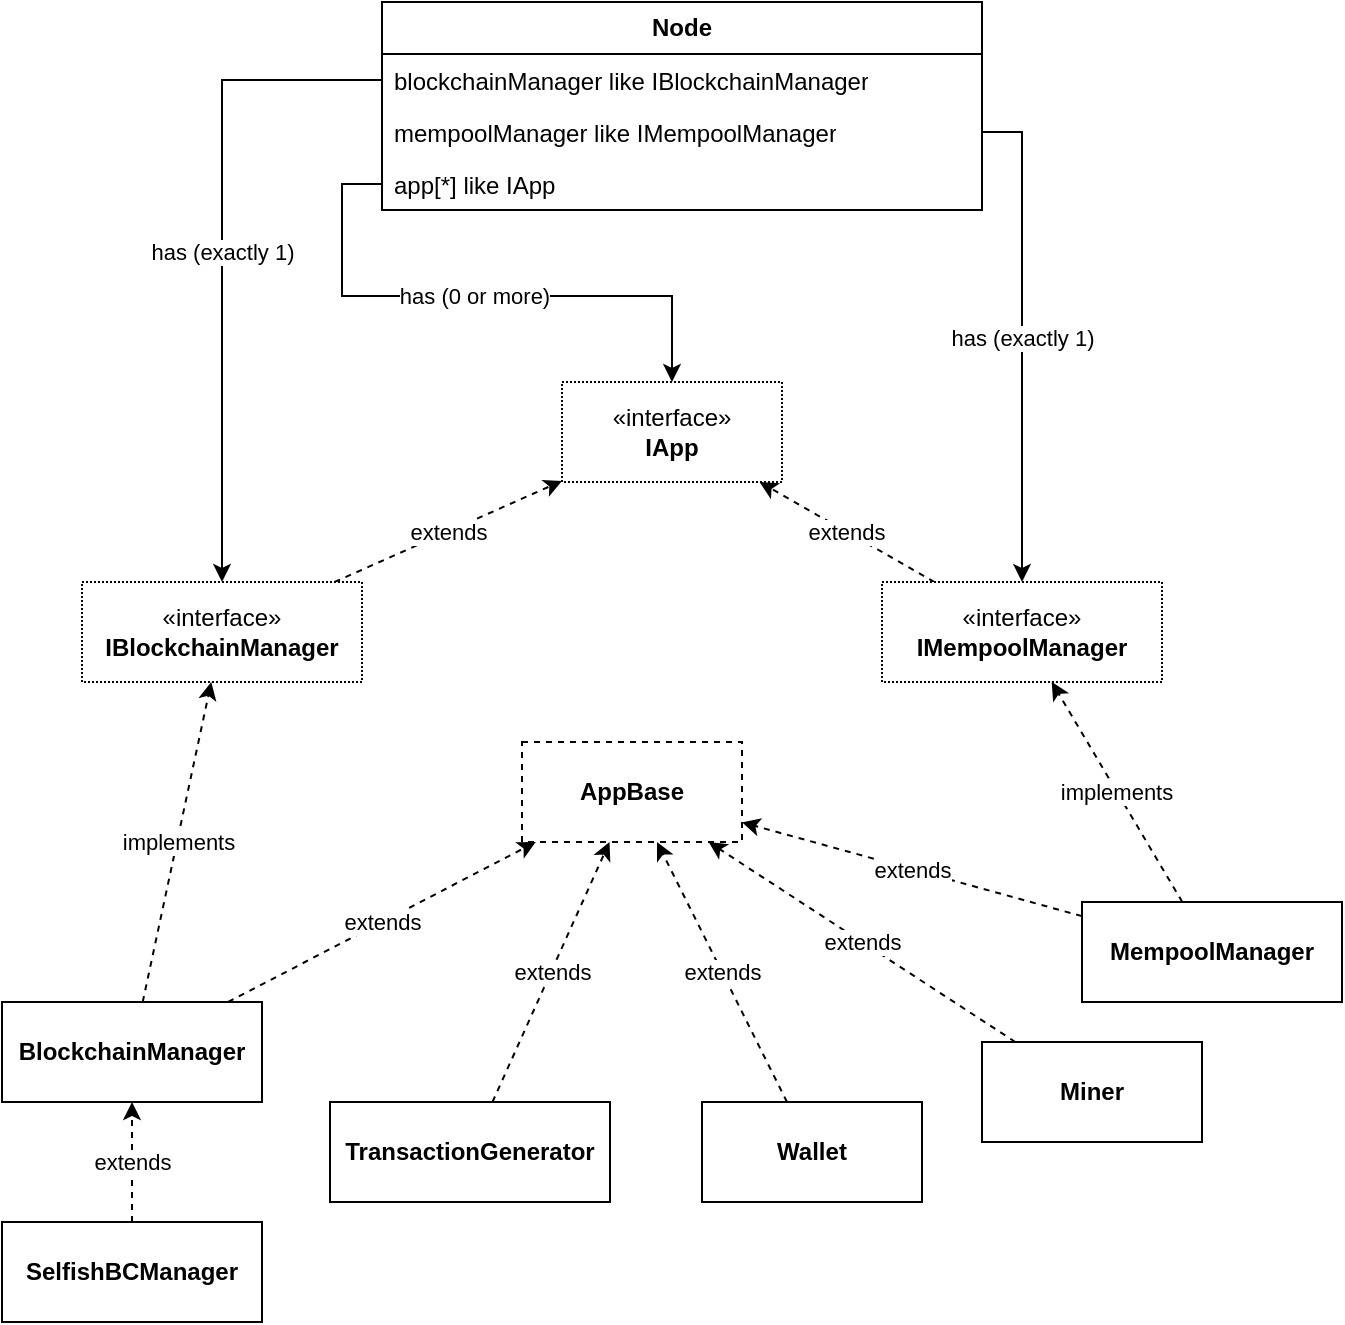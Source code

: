<mxfile version="21.6.8" type="device" pages="2">
  <diagram id="C5RBs43oDa-KdzZeNtuy" name="Node apps">
    <mxGraphModel dx="2052" dy="1215" grid="1" gridSize="10" guides="1" tooltips="1" connect="1" arrows="1" fold="1" page="1" pageScale="1" pageWidth="827" pageHeight="1169" math="0" shadow="0">
      <root>
        <mxCell id="WIyWlLk6GJQsqaUBKTNV-0" />
        <mxCell id="WIyWlLk6GJQsqaUBKTNV-1" parent="WIyWlLk6GJQsqaUBKTNV-0" />
        <mxCell id="2R-ukj7hNH1I_BU7ZO_Z-1" value="«interface»&lt;br&gt;&lt;b&gt;IApp&lt;/b&gt;" style="html=1;whiteSpace=wrap;dashed=1;dashPattern=1 1;" vertex="1" parent="WIyWlLk6GJQsqaUBKTNV-1">
          <mxGeometry x="340" y="360" width="110" height="50" as="geometry" />
        </mxCell>
        <mxCell id="2R-ukj7hNH1I_BU7ZO_Z-2" value="AppBase" style="html=1;whiteSpace=wrap;fontStyle=1;dashed=1;" vertex="1" parent="WIyWlLk6GJQsqaUBKTNV-1">
          <mxGeometry x="320" y="540" width="110" height="50" as="geometry" />
        </mxCell>
        <mxCell id="2R-ukj7hNH1I_BU7ZO_Z-11" value="implements" style="rounded=0;orthogonalLoop=1;jettySize=auto;html=1;dashed=1;" edge="1" parent="WIyWlLk6GJQsqaUBKTNV-1" source="2R-ukj7hNH1I_BU7ZO_Z-3" target="2R-ukj7hNH1I_BU7ZO_Z-8">
          <mxGeometry relative="1" as="geometry" />
        </mxCell>
        <mxCell id="2R-ukj7hNH1I_BU7ZO_Z-14" value="extends" style="rounded=0;orthogonalLoop=1;jettySize=auto;html=1;dashed=1;" edge="1" parent="WIyWlLk6GJQsqaUBKTNV-1" source="2R-ukj7hNH1I_BU7ZO_Z-3" target="2R-ukj7hNH1I_BU7ZO_Z-2">
          <mxGeometry relative="1" as="geometry" />
        </mxCell>
        <mxCell id="2R-ukj7hNH1I_BU7ZO_Z-3" value="BlockchainManager" style="html=1;whiteSpace=wrap;fontStyle=1" vertex="1" parent="WIyWlLk6GJQsqaUBKTNV-1">
          <mxGeometry x="60" y="670" width="130" height="50" as="geometry" />
        </mxCell>
        <mxCell id="2R-ukj7hNH1I_BU7ZO_Z-17" value="implements" style="rounded=0;orthogonalLoop=1;jettySize=auto;html=1;dashed=1;" edge="1" parent="WIyWlLk6GJQsqaUBKTNV-1" source="2R-ukj7hNH1I_BU7ZO_Z-4" target="2R-ukj7hNH1I_BU7ZO_Z-9">
          <mxGeometry relative="1" as="geometry" />
        </mxCell>
        <mxCell id="2R-ukj7hNH1I_BU7ZO_Z-18" value="extends" style="rounded=0;orthogonalLoop=1;jettySize=auto;html=1;dashed=1;" edge="1" parent="WIyWlLk6GJQsqaUBKTNV-1" source="2R-ukj7hNH1I_BU7ZO_Z-4" target="2R-ukj7hNH1I_BU7ZO_Z-2">
          <mxGeometry relative="1" as="geometry" />
        </mxCell>
        <mxCell id="2R-ukj7hNH1I_BU7ZO_Z-4" value="MempoolManager" style="html=1;whiteSpace=wrap;fontStyle=1" vertex="1" parent="WIyWlLk6GJQsqaUBKTNV-1">
          <mxGeometry x="600" y="620" width="130" height="50" as="geometry" />
        </mxCell>
        <mxCell id="2R-ukj7hNH1I_BU7ZO_Z-19" value="extends" style="rounded=0;orthogonalLoop=1;jettySize=auto;html=1;dashed=1;" edge="1" parent="WIyWlLk6GJQsqaUBKTNV-1" source="2R-ukj7hNH1I_BU7ZO_Z-5" target="2R-ukj7hNH1I_BU7ZO_Z-2">
          <mxGeometry relative="1" as="geometry" />
        </mxCell>
        <mxCell id="2R-ukj7hNH1I_BU7ZO_Z-5" value="Miner" style="html=1;whiteSpace=wrap;fontStyle=1" vertex="1" parent="WIyWlLk6GJQsqaUBKTNV-1">
          <mxGeometry x="550" y="690" width="110" height="50" as="geometry" />
        </mxCell>
        <mxCell id="2R-ukj7hNH1I_BU7ZO_Z-21" value="extends" style="rounded=0;orthogonalLoop=1;jettySize=auto;html=1;dashed=1;" edge="1" parent="WIyWlLk6GJQsqaUBKTNV-1" source="2R-ukj7hNH1I_BU7ZO_Z-6" target="2R-ukj7hNH1I_BU7ZO_Z-2">
          <mxGeometry relative="1" as="geometry" />
        </mxCell>
        <mxCell id="2R-ukj7hNH1I_BU7ZO_Z-6" value="TransactionGenerator" style="html=1;whiteSpace=wrap;fontStyle=1" vertex="1" parent="WIyWlLk6GJQsqaUBKTNV-1">
          <mxGeometry x="224" y="720" width="140" height="50" as="geometry" />
        </mxCell>
        <mxCell id="2R-ukj7hNH1I_BU7ZO_Z-20" value="extends" style="rounded=0;orthogonalLoop=1;jettySize=auto;html=1;dashed=1;" edge="1" parent="WIyWlLk6GJQsqaUBKTNV-1" source="2R-ukj7hNH1I_BU7ZO_Z-7" target="2R-ukj7hNH1I_BU7ZO_Z-2">
          <mxGeometry relative="1" as="geometry" />
        </mxCell>
        <mxCell id="2R-ukj7hNH1I_BU7ZO_Z-7" value="Wallet" style="html=1;whiteSpace=wrap;fontStyle=1" vertex="1" parent="WIyWlLk6GJQsqaUBKTNV-1">
          <mxGeometry x="410" y="720" width="110" height="50" as="geometry" />
        </mxCell>
        <mxCell id="2R-ukj7hNH1I_BU7ZO_Z-12" value="extends" style="rounded=0;orthogonalLoop=1;jettySize=auto;html=1;dashed=1;" edge="1" parent="WIyWlLk6GJQsqaUBKTNV-1" source="2R-ukj7hNH1I_BU7ZO_Z-8" target="2R-ukj7hNH1I_BU7ZO_Z-1">
          <mxGeometry relative="1" as="geometry" />
        </mxCell>
        <mxCell id="2R-ukj7hNH1I_BU7ZO_Z-8" value="«interface»&lt;br&gt;&lt;b&gt;IBlockchainManager&lt;/b&gt;" style="html=1;whiteSpace=wrap;dashed=1;dashPattern=1 1;" vertex="1" parent="WIyWlLk6GJQsqaUBKTNV-1">
          <mxGeometry x="100" y="460" width="140" height="50" as="geometry" />
        </mxCell>
        <mxCell id="2R-ukj7hNH1I_BU7ZO_Z-13" value="extends" style="rounded=0;orthogonalLoop=1;jettySize=auto;html=1;dashed=1;" edge="1" parent="WIyWlLk6GJQsqaUBKTNV-1" source="2R-ukj7hNH1I_BU7ZO_Z-9" target="2R-ukj7hNH1I_BU7ZO_Z-1">
          <mxGeometry relative="1" as="geometry" />
        </mxCell>
        <mxCell id="2R-ukj7hNH1I_BU7ZO_Z-9" value="«interface»&lt;br&gt;&lt;b&gt;IMempoolManager&lt;/b&gt;" style="html=1;whiteSpace=wrap;dashed=1;dashPattern=1 1;" vertex="1" parent="WIyWlLk6GJQsqaUBKTNV-1">
          <mxGeometry x="500" y="460" width="140" height="50" as="geometry" />
        </mxCell>
        <mxCell id="2R-ukj7hNH1I_BU7ZO_Z-22" value="Node" style="swimlane;fontStyle=1;childLayout=stackLayout;horizontal=1;startSize=26;fillColor=none;horizontalStack=0;resizeParent=1;resizeParentMax=0;resizeLast=0;collapsible=1;marginBottom=0;whiteSpace=wrap;html=1;" vertex="1" parent="WIyWlLk6GJQsqaUBKTNV-1">
          <mxGeometry x="250" y="170" width="300" height="104" as="geometry" />
        </mxCell>
        <mxCell id="2R-ukj7hNH1I_BU7ZO_Z-23" value="blockchainManager like IBlockchainManager" style="text;strokeColor=none;fillColor=none;align=left;verticalAlign=top;spacingLeft=4;spacingRight=4;overflow=hidden;rotatable=0;points=[[0,0.5],[1,0.5]];portConstraint=eastwest;whiteSpace=wrap;html=1;" vertex="1" parent="2R-ukj7hNH1I_BU7ZO_Z-22">
          <mxGeometry y="26" width="300" height="26" as="geometry" />
        </mxCell>
        <mxCell id="2R-ukj7hNH1I_BU7ZO_Z-24" value="mempoolManager like IMempoolManager" style="text;strokeColor=none;fillColor=none;align=left;verticalAlign=top;spacingLeft=4;spacingRight=4;overflow=hidden;rotatable=0;points=[[0,0.5],[1,0.5]];portConstraint=eastwest;whiteSpace=wrap;html=1;" vertex="1" parent="2R-ukj7hNH1I_BU7ZO_Z-22">
          <mxGeometry y="52" width="300" height="26" as="geometry" />
        </mxCell>
        <mxCell id="2R-ukj7hNH1I_BU7ZO_Z-25" value="app[*] like IApp" style="text;strokeColor=none;fillColor=none;align=left;verticalAlign=top;spacingLeft=4;spacingRight=4;overflow=hidden;rotatable=0;points=[[0,0.5],[1,0.5]];portConstraint=eastwest;whiteSpace=wrap;html=1;" vertex="1" parent="2R-ukj7hNH1I_BU7ZO_Z-22">
          <mxGeometry y="78" width="300" height="26" as="geometry" />
        </mxCell>
        <mxCell id="2R-ukj7hNH1I_BU7ZO_Z-26" value="has (exactly 1)" style="edgeStyle=orthogonalEdgeStyle;rounded=0;orthogonalLoop=1;jettySize=auto;html=1;" edge="1" parent="WIyWlLk6GJQsqaUBKTNV-1" source="2R-ukj7hNH1I_BU7ZO_Z-23" target="2R-ukj7hNH1I_BU7ZO_Z-8">
          <mxGeometry relative="1" as="geometry" />
        </mxCell>
        <mxCell id="2R-ukj7hNH1I_BU7ZO_Z-27" value="has (exactly 1)" style="edgeStyle=orthogonalEdgeStyle;rounded=0;orthogonalLoop=1;jettySize=auto;html=1;" edge="1" parent="WIyWlLk6GJQsqaUBKTNV-1" source="2R-ukj7hNH1I_BU7ZO_Z-24" target="2R-ukj7hNH1I_BU7ZO_Z-9">
          <mxGeometry relative="1" as="geometry" />
        </mxCell>
        <mxCell id="2R-ukj7hNH1I_BU7ZO_Z-28" value="has (0 or more)" style="edgeStyle=orthogonalEdgeStyle;rounded=0;orthogonalLoop=1;jettySize=auto;html=1;" edge="1" parent="WIyWlLk6GJQsqaUBKTNV-1" source="2R-ukj7hNH1I_BU7ZO_Z-25" target="2R-ukj7hNH1I_BU7ZO_Z-1">
          <mxGeometry relative="1" as="geometry" />
        </mxCell>
        <mxCell id="2R-ukj7hNH1I_BU7ZO_Z-30" value="extends" style="edgeStyle=orthogonalEdgeStyle;rounded=0;orthogonalLoop=1;jettySize=auto;html=1;dashed=1;" edge="1" parent="WIyWlLk6GJQsqaUBKTNV-1" source="2R-ukj7hNH1I_BU7ZO_Z-29" target="2R-ukj7hNH1I_BU7ZO_Z-3">
          <mxGeometry relative="1" as="geometry" />
        </mxCell>
        <mxCell id="2R-ukj7hNH1I_BU7ZO_Z-29" value="SelfishBCManager" style="html=1;whiteSpace=wrap;fontStyle=1" vertex="1" parent="WIyWlLk6GJQsqaUBKTNV-1">
          <mxGeometry x="60" y="780" width="130" height="50" as="geometry" />
        </mxCell>
      </root>
    </mxGraphModel>
  </diagram>
  <diagram id="8CU1U8KaEbOilfijTCp0" name="Node internals">
    <mxGraphModel dx="2052" dy="1215" grid="1" gridSize="10" guides="1" tooltips="1" connect="1" arrows="1" fold="1" page="1" pageScale="1" pageWidth="3300" pageHeight="4681" math="0" shadow="0">
      <root>
        <mxCell id="0" />
        <mxCell id="1" parent="0" />
        <mxCell id="IcqzFObURZ7yxnWxrGt8-1" value="Node" style="whiteSpace=wrap;html=1;verticalAlign=top;fontStyle=1;fontSize=18;fillStyle=auto;glass=0;gradientColor=none;gradientDirection=radial;fillColor=none;" vertex="1" parent="1">
          <mxGeometry x="630" y="260" width="700" height="570" as="geometry" />
        </mxCell>
        <mxCell id="2kUWEjka7psfQss-2A2M-5" value="add/remove txs on new blocks" style="rounded=0;orthogonalLoop=1;jettySize=auto;html=1;" edge="1" parent="1" source="IcqzFObURZ7yxnWxrGt8-3" target="IcqzFObURZ7yxnWxrGt8-4">
          <mxGeometry relative="1" as="geometry" />
        </mxCell>
        <mxCell id="IcqzFObURZ7yxnWxrGt8-3" value="BlockchainManager" style="rounded=1;whiteSpace=wrap;html=1;strokeColor=#F00000;" vertex="1" parent="1">
          <mxGeometry x="1180" y="740" width="120" height="60" as="geometry" />
        </mxCell>
        <mxCell id="2kUWEjka7psfQss-2A2M-7" value="add/remove/confirm UTXOs" style="rounded=0;orthogonalLoop=1;jettySize=auto;html=1;" edge="1" parent="1" source="IcqzFObURZ7yxnWxrGt8-4" target="IcqzFObURZ7yxnWxrGt8-6">
          <mxGeometry relative="1" as="geometry" />
        </mxCell>
        <mxCell id="2kUWEjka7psfQss-2A2M-12" value="get reference to other nodes" style="rounded=0;orthogonalLoop=1;jettySize=auto;html=1;" edge="1" parent="1" source="IcqzFObURZ7yxnWxrGt8-4" target="2kUWEjka7psfQss-2A2M-3">
          <mxGeometry relative="1" as="geometry" />
        </mxCell>
        <mxCell id="IcqzFObURZ7yxnWxrGt8-4" value="MempoolManager" style="rounded=1;whiteSpace=wrap;html=1;strokeColor=#F00000;" vertex="1" parent="1">
          <mxGeometry x="1155" y="280" width="120" height="60" as="geometry" />
        </mxCell>
        <mxCell id="2kUWEjka7psfQss-2A2M-6" value="add new tx" style="rounded=0;orthogonalLoop=1;jettySize=auto;html=1;" edge="1" parent="1" source="IcqzFObURZ7yxnWxrGt8-5" target="IcqzFObURZ7yxnWxrGt8-4">
          <mxGeometry relative="1" as="geometry" />
        </mxCell>
        <mxCell id="2kUWEjka7psfQss-2A2M-8" value="get UTXOs&lt;br&gt;get balance" style="rounded=0;orthogonalLoop=1;jettySize=auto;html=1;" edge="1" parent="1" source="IcqzFObURZ7yxnWxrGt8-5" target="IcqzFObURZ7yxnWxrGt8-6">
          <mxGeometry relative="1" as="geometry" />
        </mxCell>
        <mxCell id="2kUWEjka7psfQss-2A2M-14" value="get random wallet&#39;s address" style="rounded=0;orthogonalLoop=1;jettySize=auto;html=1;" edge="1" parent="1" source="IcqzFObURZ7yxnWxrGt8-5" target="2kUWEjka7psfQss-2A2M-1">
          <mxGeometry relative="1" as="geometry" />
        </mxCell>
        <mxCell id="IcqzFObURZ7yxnWxrGt8-5" value="TransactionGenerator" style="rounded=1;whiteSpace=wrap;html=1;strokeColor=#0000F0;" vertex="1" parent="1">
          <mxGeometry x="700" y="360" width="130" height="60" as="geometry" />
        </mxCell>
        <mxCell id="IcqzFObURZ7yxnWxrGt8-6" value="Wallet" style="rounded=1;whiteSpace=wrap;html=1;strokeColor=#0000F0;" vertex="1" parent="1">
          <mxGeometry x="870" y="480" width="120" height="60" as="geometry" />
        </mxCell>
        <mxCell id="2kUWEjka7psfQss-2A2M-9" value="add block&lt;br&gt;get next block difficulty" style="rounded=0;orthogonalLoop=1;jettySize=auto;html=1;" edge="1" parent="1" source="IcqzFObURZ7yxnWxrGt8-7" target="IcqzFObURZ7yxnWxrGt8-3">
          <mxGeometry relative="1" as="geometry" />
        </mxCell>
        <mxCell id="2kUWEjka7psfQss-2A2M-10" value="get most profitable txs&lt;br&gt;add coinbase tx" style="rounded=0;orthogonalLoop=1;jettySize=auto;html=1;" edge="1" parent="1" source="IcqzFObURZ7yxnWxrGt8-7" target="IcqzFObURZ7yxnWxrGt8-4">
          <mxGeometry relative="1" as="geometry" />
        </mxCell>
        <mxCell id="2kUWEjka7psfQss-2A2M-20" value="get address for coinbase" style="rounded=0;orthogonalLoop=1;jettySize=auto;html=1;" edge="1" parent="1" source="IcqzFObURZ7yxnWxrGt8-7" target="IcqzFObURZ7yxnWxrGt8-6">
          <mxGeometry relative="1" as="geometry" />
        </mxCell>
        <mxCell id="IcqzFObURZ7yxnWxrGt8-7" value="Miner" style="rounded=1;whiteSpace=wrap;html=1;strokeColor=#0000F0;" vertex="1" parent="1">
          <mxGeometry x="1010" y="630" width="120" height="60" as="geometry" />
        </mxCell>
        <mxCell id="2kUWEjka7psfQss-2A2M-17" value="create new address" style="rounded=0;orthogonalLoop=1;jettySize=auto;html=1;" edge="1" parent="1" source="2kUWEjka7psfQss-2A2M-1" target="IcqzFObURZ7yxnWxrGt8-6">
          <mxGeometry relative="1" as="geometry" />
        </mxCell>
        <mxCell id="2kUWEjka7psfQss-2A2M-1" value="WalletManager" style="rounded=0;whiteSpace=wrap;html=1;fontStyle=1" vertex="1" parent="1">
          <mxGeometry x="440" y="550" width="120" height="60" as="geometry" />
        </mxCell>
        <mxCell id="2kUWEjka7psfQss-2A2M-15" value="on init: push genesis block&lt;br&gt;periodically: remove old blocks" style="rounded=0;orthogonalLoop=1;jettySize=auto;html=1;" edge="1" parent="1" source="2kUWEjka7psfQss-2A2M-2" target="IcqzFObURZ7yxnWxrGt8-3">
          <mxGeometry relative="1" as="geometry" />
        </mxCell>
        <mxCell id="2kUWEjka7psfQss-2A2M-16" value="on init: ask initial balance" style="rounded=0;orthogonalLoop=1;jettySize=auto;html=1;" edge="1" parent="1" source="2kUWEjka7psfQss-2A2M-2" target="IcqzFObURZ7yxnWxrGt8-6">
          <mxGeometry relative="1" as="geometry" />
        </mxCell>
        <mxCell id="2kUWEjka7psfQss-2A2M-2" value="GlobalBlockchainManager&lt;br&gt;(GBM)" style="rounded=0;whiteSpace=wrap;html=1;fontStyle=1" vertex="1" parent="1">
          <mxGeometry x="440" y="740" width="160" height="60" as="geometry" />
        </mxCell>
        <mxCell id="2kUWEjka7psfQss-2A2M-3" value="NodeManager" style="rounded=0;whiteSpace=wrap;html=1;fontStyle=1;glass=0;shadow=0;" vertex="1" parent="1">
          <mxGeometry x="440" y="280" width="120" height="60" as="geometry" />
        </mxCell>
        <mxCell id="2kUWEjka7psfQss-2A2M-4" value="Other Node" style="whiteSpace=wrap;html=1;fontStyle=1;verticalAlign=top;sketch=1;curveFitting=1;jiggle=2;" vertex="1" parent="1">
          <mxGeometry x="1390" y="460" width="150" height="180" as="geometry" />
        </mxCell>
        <mxCell id="2kUWEjka7psfQss-2A2M-18" value="BlockchainManager" style="rounded=1;whiteSpace=wrap;html=1;sketch=1;curveFitting=1;jiggle=2;" vertex="1" parent="1">
          <mxGeometry x="1405" y="570" width="120" height="60" as="geometry" />
        </mxCell>
        <mxCell id="2kUWEjka7psfQss-2A2M-19" value="MempoolManager" style="rounded=1;whiteSpace=wrap;html=1;sketch=1;curveFitting=1;jiggle=2;" vertex="1" parent="1">
          <mxGeometry x="1405" y="500" width="120" height="60" as="geometry" />
        </mxCell>
        <mxCell id="2kUWEjka7psfQss-2A2M-11" value="broadcast new txs" style="rounded=0;orthogonalLoop=1;jettySize=auto;html=1;dashed=1;" edge="1" parent="1" source="IcqzFObURZ7yxnWxrGt8-4" target="2kUWEjka7psfQss-2A2M-19">
          <mxGeometry relative="1" as="geometry" />
        </mxCell>
        <mxCell id="2kUWEjka7psfQss-2A2M-13" value="broadcast new blocks" style="rounded=0;orthogonalLoop=1;jettySize=auto;html=1;dashed=1;" edge="1" parent="1" source="IcqzFObURZ7yxnWxrGt8-3" target="2kUWEjka7psfQss-2A2M-18">
          <mxGeometry relative="1" as="geometry" />
        </mxCell>
        <mxCell id="2kUWEjka7psfQss-2A2M-22" value="Message Exchange" style="rounded=0;orthogonalLoop=1;jettySize=auto;html=1;dashed=1;labelPosition=right;verticalLabelPosition=middle;align=left;verticalAlign=middle;" edge="1" parent="1">
          <mxGeometry x="1" y="15" relative="1" as="geometry">
            <mxPoint x="1370" y="270" as="sourcePoint" />
            <mxPoint x="1435" y="270" as="targetPoint" />
            <mxPoint x="15" y="15" as="offset" />
          </mxGeometry>
        </mxCell>
        <mxCell id="2kUWEjka7psfQss-2A2M-24" value="Direct Method Call" style="rounded=0;orthogonalLoop=1;jettySize=auto;html=1;labelPosition=right;verticalLabelPosition=middle;align=left;verticalAlign=middle;spacingRight=0;" edge="1" parent="1">
          <mxGeometry x="1" y="15" relative="1" as="geometry">
            <mxPoint x="1370" y="300" as="sourcePoint" />
            <mxPoint x="1435" y="300" as="targetPoint" />
            <mxPoint x="15" y="15" as="offset" />
          </mxGeometry>
        </mxCell>
        <mxCell id="2kUWEjka7psfQss-2A2M-25" value="" style="rounded=1;whiteSpace=wrap;html=1;strokeColor=#F00000;labelPosition=right;verticalLabelPosition=middle;align=left;verticalAlign=middle;spacingRight=0;" vertex="1" parent="1">
          <mxGeometry x="1370" y="340" width="15" height="10" as="geometry" />
        </mxCell>
        <mxCell id="2kUWEjka7psfQss-2A2M-28" value="Mandatory" style="text;html=1;align=center;verticalAlign=middle;resizable=0;points=[];autosize=1;strokeColor=none;fillColor=none;" vertex="1" parent="1">
          <mxGeometry x="1385" y="330" width="80" height="30" as="geometry" />
        </mxCell>
        <mxCell id="2kUWEjka7psfQss-2A2M-29" value="" style="rounded=1;whiteSpace=wrap;html=1;strokeColor=#0000F0;labelPosition=right;verticalLabelPosition=middle;align=left;verticalAlign=middle;spacingRight=0;" vertex="1" parent="1">
          <mxGeometry x="1370" y="370" width="15" height="10" as="geometry" />
        </mxCell>
        <mxCell id="2kUWEjka7psfQss-2A2M-30" value="Optional" style="text;html=1;align=center;verticalAlign=middle;resizable=0;points=[];autosize=1;strokeColor=none;fillColor=none;" vertex="1" parent="1">
          <mxGeometry x="1385" y="360" width="70" height="30" as="geometry" />
        </mxCell>
      </root>
    </mxGraphModel>
  </diagram>
</mxfile>
